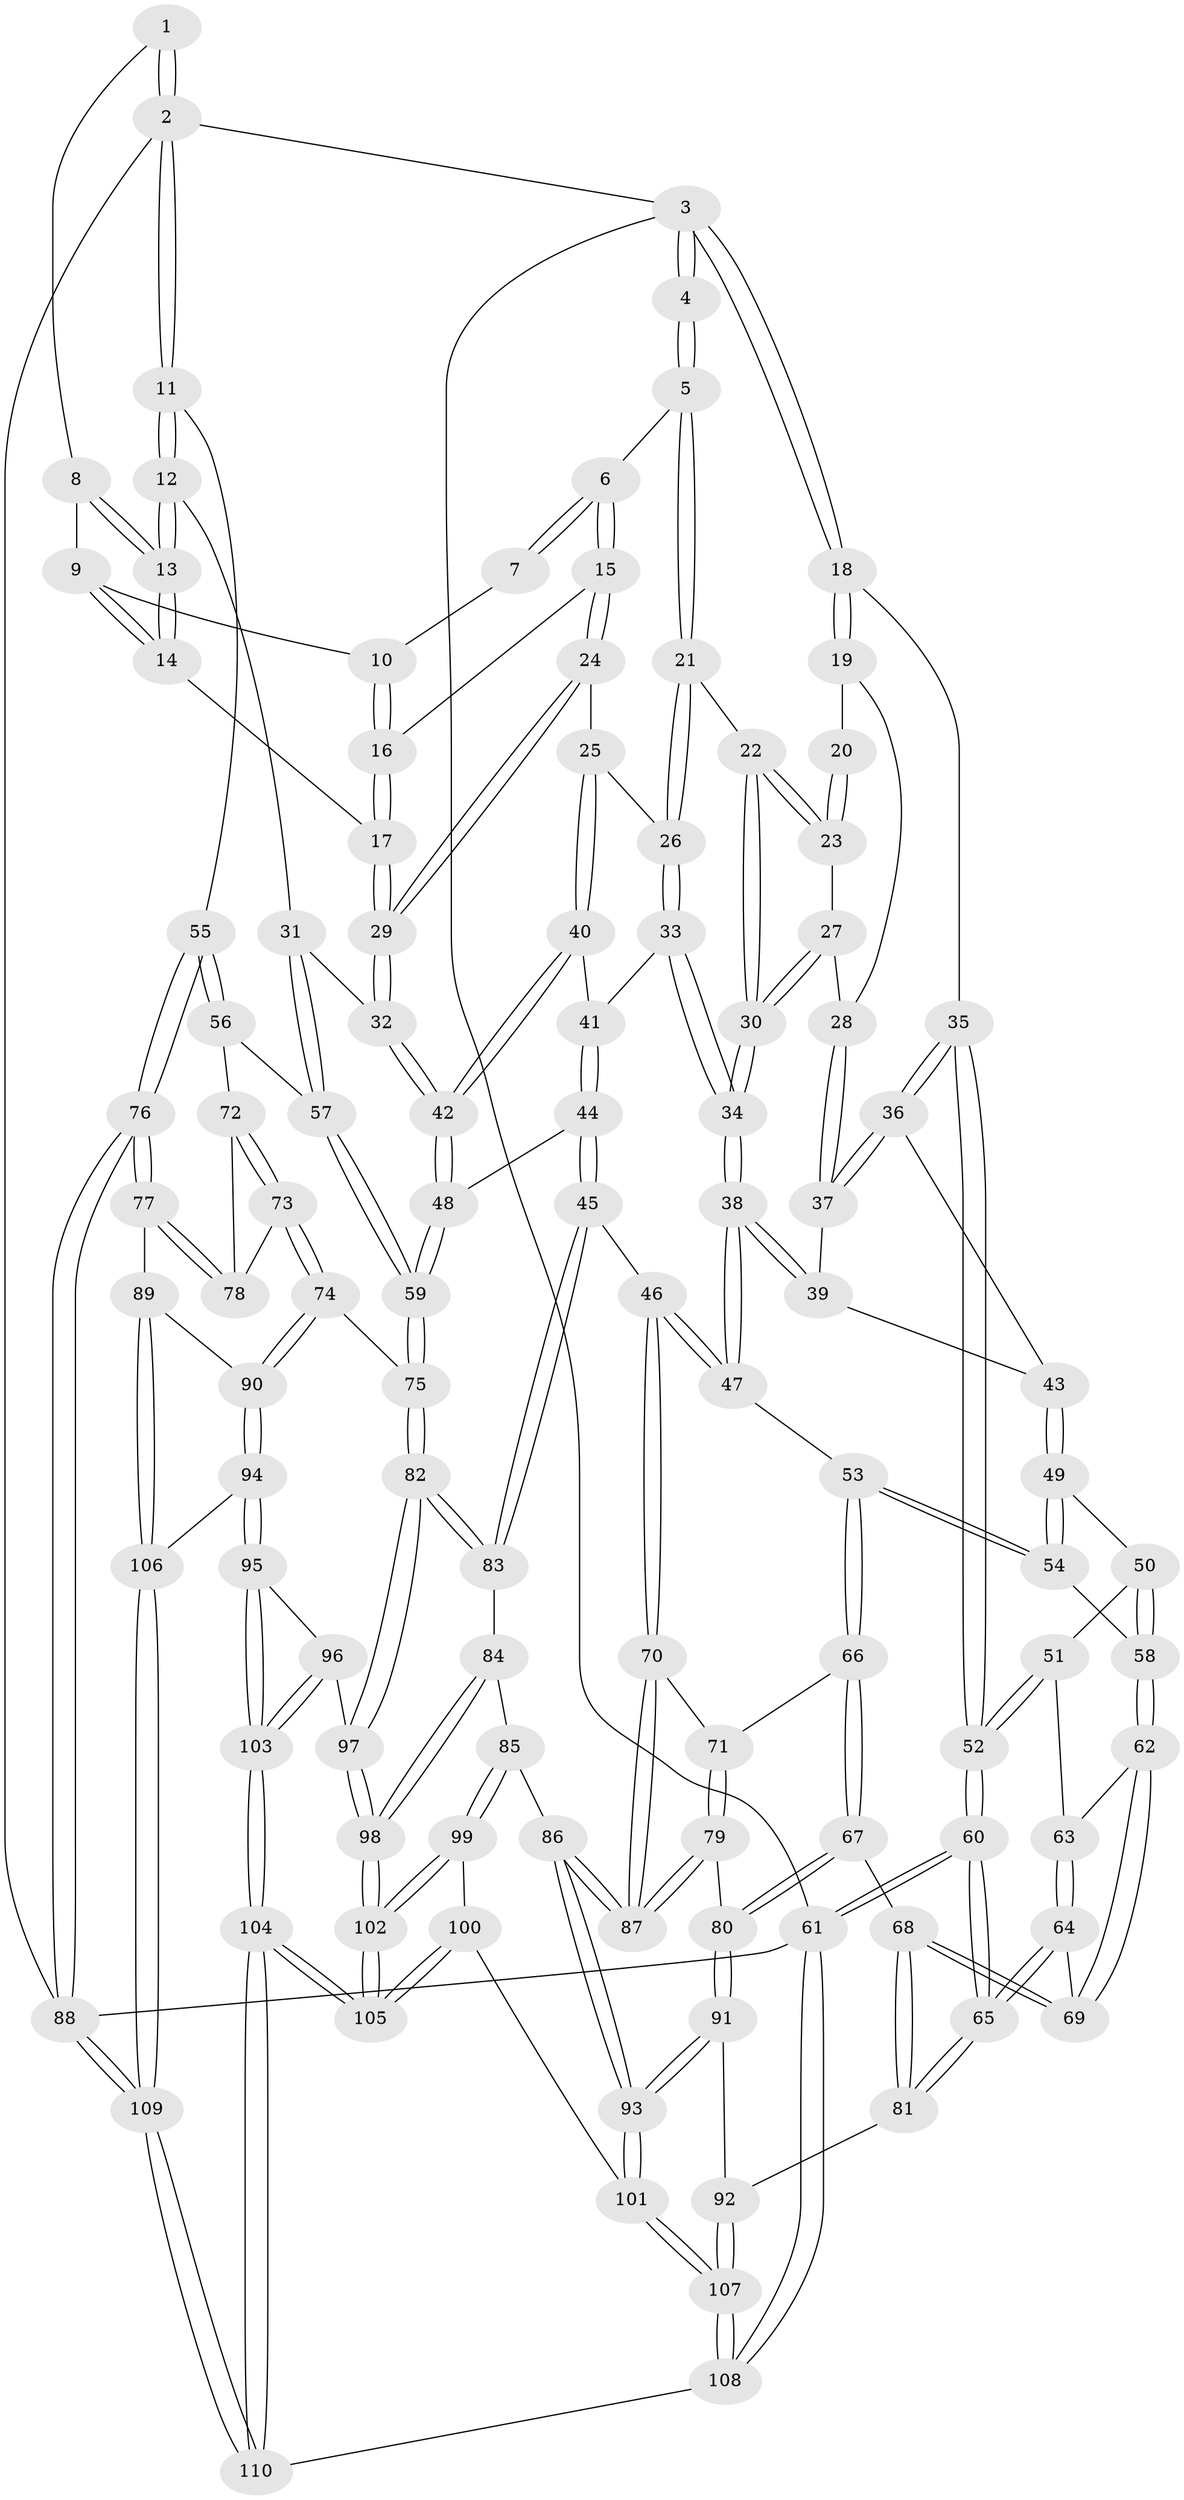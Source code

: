 // Generated by graph-tools (version 1.1) at 2025/51/03/09/25 03:51:02]
// undirected, 110 vertices, 272 edges
graph export_dot {
graph [start="1"]
  node [color=gray90,style=filled];
  1 [pos="+1+0"];
  2 [pos="+1+0"];
  3 [pos="+0+0"];
  4 [pos="+0.33672618559203066+0"];
  5 [pos="+0.45333558522946565+0"];
  6 [pos="+0.4959511905944853+0"];
  7 [pos="+1+0"];
  8 [pos="+0.9475897604336693+0"];
  9 [pos="+0.8935472200239196+0.04444334875026323"];
  10 [pos="+0.7987899511206557+0.04714477932060034"];
  11 [pos="+1+0.28023625192123297"];
  12 [pos="+1+0.2605930906737487"];
  13 [pos="+0.9590461683909927+0.1589388403581282"];
  14 [pos="+0.8557135393184855+0.14377830950607484"];
  15 [pos="+0.6395445160268685+0.04033902336948464"];
  16 [pos="+0.786926385077389+0.06682087774533228"];
  17 [pos="+0.8394305181378487+0.1483702239618955"];
  18 [pos="+0+0.14430171294339075"];
  19 [pos="+0.2084274279489006+0.02498488359119013"];
  20 [pos="+0.3082199946100002+0"];
  21 [pos="+0.44413378645240514+0.1384894330847453"];
  22 [pos="+0.43752263274895853+0.14619581751730557"];
  23 [pos="+0.30983235174985313+0.16714860027881434"];
  24 [pos="+0.6650663511070412+0.20182125188322042"];
  25 [pos="+0.5329521853390417+0.21174549846329652"];
  26 [pos="+0.49691435995489897+0.18949010532934626"];
  27 [pos="+0.2845850226702788+0.19198873317578036"];
  28 [pos="+0.1860474434122974+0.15551651775262257"];
  29 [pos="+0.7402470667017896+0.29122840079968165"];
  30 [pos="+0.352781574753397+0.2988874140843469"];
  31 [pos="+0.7860788118199771+0.33100200442107325"];
  32 [pos="+0.7437473143589757+0.31613711935326955"];
  33 [pos="+0.4557535522607159+0.3139634364490334"];
  34 [pos="+0.3503449464779385+0.3238933328726057"];
  35 [pos="+0+0.15317388768572526"];
  36 [pos="+0.004279477728823548+0.23067606807914987"];
  37 [pos="+0.1798193061611503+0.1636883056395181"];
  38 [pos="+0.3457411176426743+0.33099950401386075"];
  39 [pos="+0.21045077166595305+0.2718718781488915"];
  40 [pos="+0.5273601154464959+0.2950851096595717"];
  41 [pos="+0.496454094025568+0.3212906974543552"];
  42 [pos="+0.7173282712888143+0.34522088208057206"];
  43 [pos="+0.11890023145032441+0.3600549825131521"];
  44 [pos="+0.5691017719901663+0.49490920360550134"];
  45 [pos="+0.4747412430763601+0.522140200489698"];
  46 [pos="+0.47324215734398806+0.5221702352975623"];
  47 [pos="+0.33388591911713017+0.4057659544146528"];
  48 [pos="+0.6307883023133637+0.49510915711201275"];
  49 [pos="+0.11986690486866569+0.3639300468552866"];
  50 [pos="+0+0.42717656492343486"];
  51 [pos="+0+0.44052423829471166"];
  52 [pos="+0+0.42438396998983846"];
  53 [pos="+0.2475536524241564+0.450111900586926"];
  54 [pos="+0.1615713863327252+0.440567951935483"];
  55 [pos="+1+0.4211127513084131"];
  56 [pos="+0.9662134442881262+0.49036358898578863"];
  57 [pos="+0.8800945550460627+0.4483588752346697"];
  58 [pos="+0.1492165558666899+0.45450288950507"];
  59 [pos="+0.7273167583150759+0.6435763519873231"];
  60 [pos="+0+0.6878785549080311"];
  61 [pos="+0+1"];
  62 [pos="+0.14410181064145602+0.4615298957042064"];
  63 [pos="+0.04394344391523971+0.4921154950602533"];
  64 [pos="+0.022685289214800227+0.5751221296950336"];
  65 [pos="+0+0.6802140502435636"];
  66 [pos="+0.2574448164387237+0.5517906228488487"];
  67 [pos="+0.19889687940015374+0.6421241013638894"];
  68 [pos="+0.15682925664006628+0.6457099756752006"];
  69 [pos="+0.12267321822757551+0.5655302366786882"];
  70 [pos="+0.4634520180060633+0.5338029750533319"];
  71 [pos="+0.29667033963551814+0.5773449031805354"];
  72 [pos="+0.9396085861980512+0.5411199148800206"];
  73 [pos="+0.8376569884891029+0.6154743822194376"];
  74 [pos="+0.7423410371808368+0.6693197321167041"];
  75 [pos="+0.7363976319167796+0.666523044995197"];
  76 [pos="+1+0.8873213491019943"];
  77 [pos="+1+0.7782864193576389"];
  78 [pos="+0.9697948166539951+0.6359712558754228"];
  79 [pos="+0.3424578465921823+0.6850855151863912"];
  80 [pos="+0.27714148939585664+0.6951998759970205"];
  81 [pos="+0.08680209597098532+0.7256247251524849"];
  82 [pos="+0.6703324254328507+0.7194324142683854"];
  83 [pos="+0.5300699991094489+0.7242064675798303"];
  84 [pos="+0.4686064046653913+0.7640529277475593"];
  85 [pos="+0.44469832405916626+0.7633648239516786"];
  86 [pos="+0.385183069302019+0.7140803779796806"];
  87 [pos="+0.3719913495047051+0.6907456424759075"];
  88 [pos="+1+1"];
  89 [pos="+0.9436900548122241+0.7575035166390849"];
  90 [pos="+0.781270118223388+0.7087758578463188"];
  91 [pos="+0.24383291259137352+0.7696330845972134"];
  92 [pos="+0.11438946905934022+0.7752313581873672"];
  93 [pos="+0.28615841537171355+0.8558312524639379"];
  94 [pos="+0.7877360586189918+0.8816303468762758"];
  95 [pos="+0.7127508167180003+0.9248865719205748"];
  96 [pos="+0.6632380394499542+0.8110702520550818"];
  97 [pos="+0.65317562958059+0.7667064864424279"];
  98 [pos="+0.5530061733814294+0.8814102275276742"];
  99 [pos="+0.41281039257212226+0.8404100640396744"];
  100 [pos="+0.31708025158212344+0.8956064346530179"];
  101 [pos="+0.2876779071215608+0.8966736516937343"];
  102 [pos="+0.5440302685081175+1"];
  103 [pos="+0.6053086173000544+1"];
  104 [pos="+0.5752859869765858+1"];
  105 [pos="+0.5466509114997719+1"];
  106 [pos="+0.829407881022197+0.9124591843035003"];
  107 [pos="+0.12835543647304024+1"];
  108 [pos="+0.011307817186929291+1"];
  109 [pos="+1+1"];
  110 [pos="+0.5777890592045744+1"];
  1 -- 2;
  1 -- 2;
  1 -- 8;
  2 -- 3;
  2 -- 11;
  2 -- 11;
  2 -- 88;
  3 -- 4;
  3 -- 4;
  3 -- 18;
  3 -- 18;
  3 -- 61;
  4 -- 5;
  4 -- 5;
  5 -- 6;
  5 -- 21;
  5 -- 21;
  6 -- 7;
  6 -- 7;
  6 -- 15;
  6 -- 15;
  7 -- 10;
  8 -- 9;
  8 -- 13;
  8 -- 13;
  9 -- 10;
  9 -- 14;
  9 -- 14;
  10 -- 16;
  10 -- 16;
  11 -- 12;
  11 -- 12;
  11 -- 55;
  12 -- 13;
  12 -- 13;
  12 -- 31;
  13 -- 14;
  13 -- 14;
  14 -- 17;
  15 -- 16;
  15 -- 24;
  15 -- 24;
  16 -- 17;
  16 -- 17;
  17 -- 29;
  17 -- 29;
  18 -- 19;
  18 -- 19;
  18 -- 35;
  19 -- 20;
  19 -- 28;
  20 -- 23;
  20 -- 23;
  21 -- 22;
  21 -- 26;
  21 -- 26;
  22 -- 23;
  22 -- 23;
  22 -- 30;
  22 -- 30;
  23 -- 27;
  24 -- 25;
  24 -- 29;
  24 -- 29;
  25 -- 26;
  25 -- 40;
  25 -- 40;
  26 -- 33;
  26 -- 33;
  27 -- 28;
  27 -- 30;
  27 -- 30;
  28 -- 37;
  28 -- 37;
  29 -- 32;
  29 -- 32;
  30 -- 34;
  30 -- 34;
  31 -- 32;
  31 -- 57;
  31 -- 57;
  32 -- 42;
  32 -- 42;
  33 -- 34;
  33 -- 34;
  33 -- 41;
  34 -- 38;
  34 -- 38;
  35 -- 36;
  35 -- 36;
  35 -- 52;
  35 -- 52;
  36 -- 37;
  36 -- 37;
  36 -- 43;
  37 -- 39;
  38 -- 39;
  38 -- 39;
  38 -- 47;
  38 -- 47;
  39 -- 43;
  40 -- 41;
  40 -- 42;
  40 -- 42;
  41 -- 44;
  41 -- 44;
  42 -- 48;
  42 -- 48;
  43 -- 49;
  43 -- 49;
  44 -- 45;
  44 -- 45;
  44 -- 48;
  45 -- 46;
  45 -- 83;
  45 -- 83;
  46 -- 47;
  46 -- 47;
  46 -- 70;
  46 -- 70;
  47 -- 53;
  48 -- 59;
  48 -- 59;
  49 -- 50;
  49 -- 54;
  49 -- 54;
  50 -- 51;
  50 -- 58;
  50 -- 58;
  51 -- 52;
  51 -- 52;
  51 -- 63;
  52 -- 60;
  52 -- 60;
  53 -- 54;
  53 -- 54;
  53 -- 66;
  53 -- 66;
  54 -- 58;
  55 -- 56;
  55 -- 56;
  55 -- 76;
  55 -- 76;
  56 -- 57;
  56 -- 72;
  57 -- 59;
  57 -- 59;
  58 -- 62;
  58 -- 62;
  59 -- 75;
  59 -- 75;
  60 -- 61;
  60 -- 61;
  60 -- 65;
  60 -- 65;
  61 -- 108;
  61 -- 108;
  61 -- 88;
  62 -- 63;
  62 -- 69;
  62 -- 69;
  63 -- 64;
  63 -- 64;
  64 -- 65;
  64 -- 65;
  64 -- 69;
  65 -- 81;
  65 -- 81;
  66 -- 67;
  66 -- 67;
  66 -- 71;
  67 -- 68;
  67 -- 80;
  67 -- 80;
  68 -- 69;
  68 -- 69;
  68 -- 81;
  68 -- 81;
  70 -- 71;
  70 -- 87;
  70 -- 87;
  71 -- 79;
  71 -- 79;
  72 -- 73;
  72 -- 73;
  72 -- 78;
  73 -- 74;
  73 -- 74;
  73 -- 78;
  74 -- 75;
  74 -- 90;
  74 -- 90;
  75 -- 82;
  75 -- 82;
  76 -- 77;
  76 -- 77;
  76 -- 88;
  76 -- 88;
  77 -- 78;
  77 -- 78;
  77 -- 89;
  79 -- 80;
  79 -- 87;
  79 -- 87;
  80 -- 91;
  80 -- 91;
  81 -- 92;
  82 -- 83;
  82 -- 83;
  82 -- 97;
  82 -- 97;
  83 -- 84;
  84 -- 85;
  84 -- 98;
  84 -- 98;
  85 -- 86;
  85 -- 99;
  85 -- 99;
  86 -- 87;
  86 -- 87;
  86 -- 93;
  86 -- 93;
  88 -- 109;
  88 -- 109;
  89 -- 90;
  89 -- 106;
  89 -- 106;
  90 -- 94;
  90 -- 94;
  91 -- 92;
  91 -- 93;
  91 -- 93;
  92 -- 107;
  92 -- 107;
  93 -- 101;
  93 -- 101;
  94 -- 95;
  94 -- 95;
  94 -- 106;
  95 -- 96;
  95 -- 103;
  95 -- 103;
  96 -- 97;
  96 -- 103;
  96 -- 103;
  97 -- 98;
  97 -- 98;
  98 -- 102;
  98 -- 102;
  99 -- 100;
  99 -- 102;
  99 -- 102;
  100 -- 101;
  100 -- 105;
  100 -- 105;
  101 -- 107;
  101 -- 107;
  102 -- 105;
  102 -- 105;
  103 -- 104;
  103 -- 104;
  104 -- 105;
  104 -- 105;
  104 -- 110;
  104 -- 110;
  106 -- 109;
  106 -- 109;
  107 -- 108;
  107 -- 108;
  108 -- 110;
  109 -- 110;
  109 -- 110;
}
